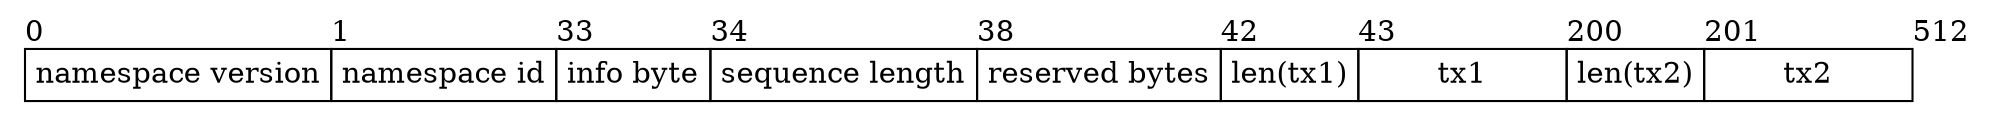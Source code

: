 digraph G {
    node [shape = record, penwidth = 0];

    share [label=<
    <table border="0" cellborder="1" cellspacing="0">
        <tr>
            <td align="left" border="0" cellpadding="0">0</td>
            <td align="left" border="0" cellpadding="0">1</td>
            <td align="left" border="0" cellpadding="0">33</td>
            <td align="left" border="0" cellpadding="0">34</td>
            <td align="left" border="0" cellpadding="0">38</td>
            <td align="left" border="0" cellpadding="0">42</td>
            <td align="left" border="0" cellpadding="0">43</td>
            <td align="left" border="0" cellpadding="0">200</td>
            <td align="left" border="0" cellpadding="0">201</td>
            <td align="left" border="0" cellpadding="0">512</td>
        </tr>
        <tr>
            <td width="8" cellpadding="4">namespace version</td>
            <td width="8" cellpadding="4">namespace id</td>
            <td width="1" cellpadding="4">info byte</td>
            <td width="4" cellpadding="4">sequence length</td>
            <td width="4" cellpadding="4">reserved bytes</td>
            <td width="2" cellpadding="4">len(tx1)</td>
            <td width="100" cellpadding="4">tx1</td>
            <td width="2" cellpadding="4">len(tx2)</td>
            <td width="100" cellpadding="4">tx2</td>
        </tr>
    </table>
    >];
}
